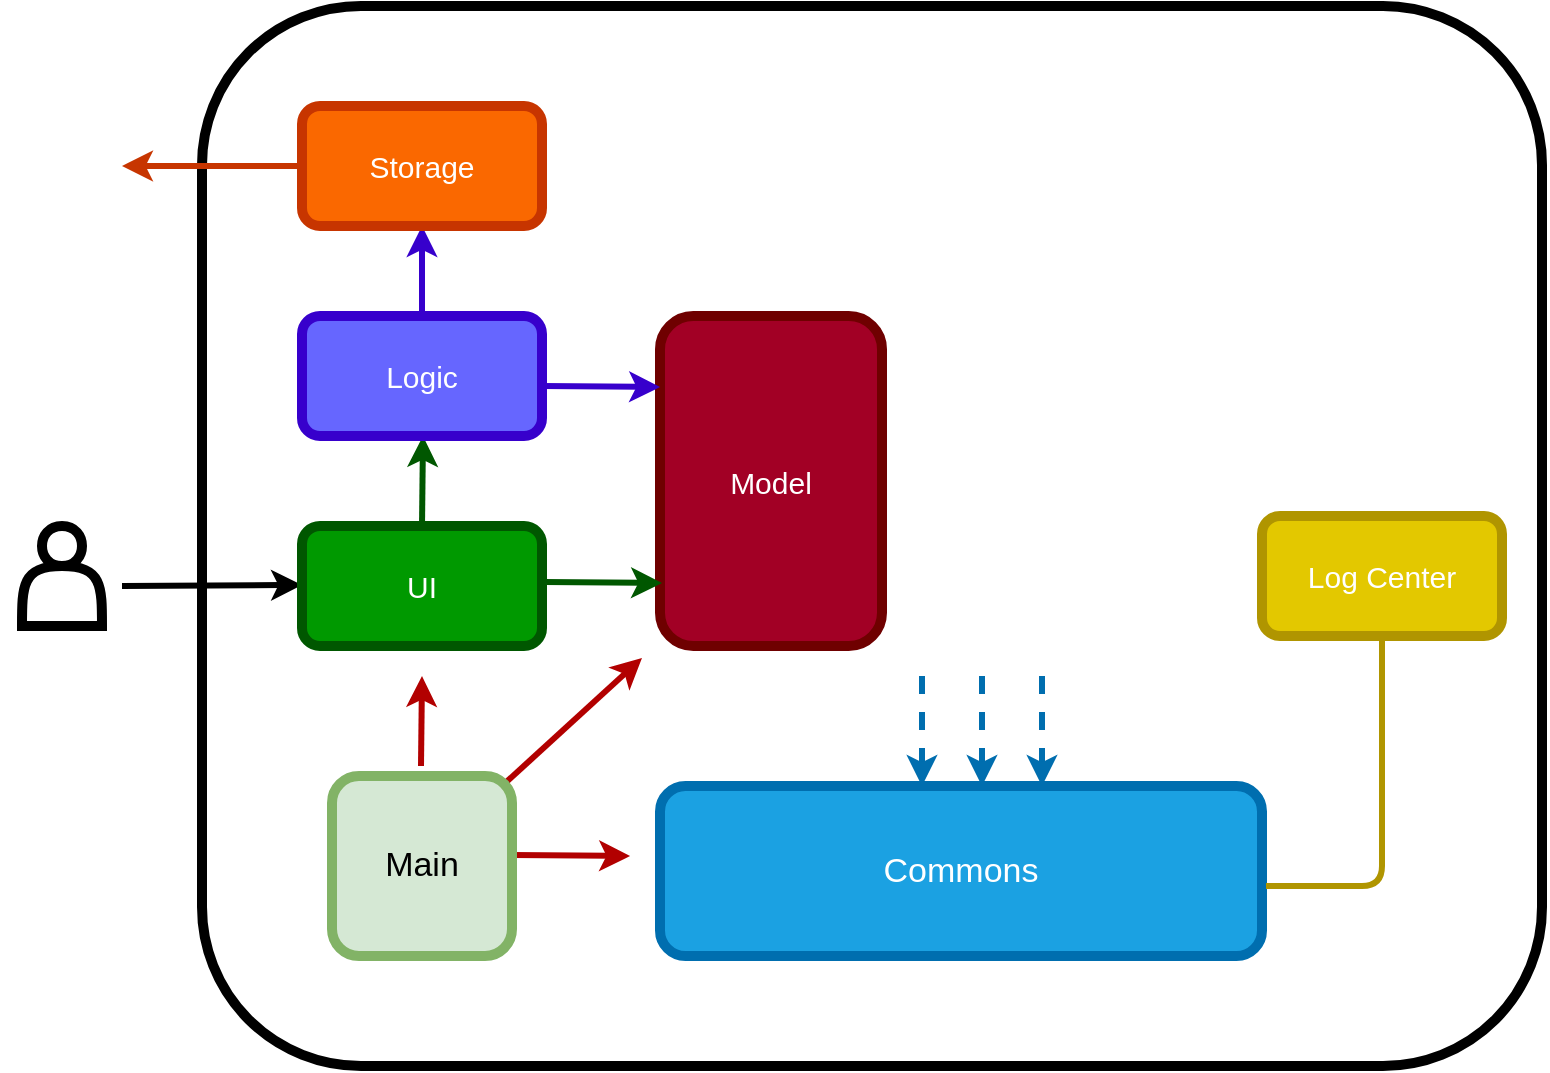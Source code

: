 <mxfile version="12.9.9" type="device"><diagram id="wmLIjxdVzlYNPfMaYZ9C" name="Page-1"><mxGraphModel dx="786" dy="536" grid="1" gridSize="10" guides="1" tooltips="1" connect="1" arrows="1" fold="1" page="1" pageScale="1" pageWidth="827" pageHeight="1169" math="0" shadow="0"><root><mxCell id="0"/><mxCell id="1" parent="0"/><mxCell id="KYCHcNS6VOyuJXbe7Ak7-1" value="" style="rounded=1;whiteSpace=wrap;html=1;strokeWidth=5;fontFamily=Helvetica;" parent="1" vertex="1"><mxGeometry x="140" y="40" width="670" height="530" as="geometry"/></mxCell><mxCell id="KYCHcNS6VOyuJXbe7Ak7-4" value="" style="shape=actor;whiteSpace=wrap;html=1;strokeWidth=5;fontFamily=Helvetica;" parent="1" vertex="1"><mxGeometry x="50" y="300" width="40" height="50" as="geometry"/></mxCell><mxCell id="KYCHcNS6VOyuJXbe7Ak7-5" value="" style="endArrow=classic;html=1;strokeWidth=3;fontFamily=Helvetica;" parent="1" edge="1"><mxGeometry width="50" height="50" relative="1" as="geometry"><mxPoint x="100" y="330" as="sourcePoint"/><mxPoint x="190" y="329.5" as="targetPoint"/></mxGeometry></mxCell><mxCell id="KYCHcNS6VOyuJXbe7Ak7-10" value="" style="endArrow=classic;html=1;strokeWidth=3;exitX=0.5;exitY=0;exitDx=0;exitDy=0;fillColor=#008a00;strokeColor=#005700;fontFamily=Helvetica;" parent="1" edge="1"><mxGeometry width="50" height="50" relative="1" as="geometry"><mxPoint x="250.0" y="300" as="sourcePoint"/><mxPoint x="250.5" y="255" as="targetPoint"/></mxGeometry></mxCell><mxCell id="KYCHcNS6VOyuJXbe7Ak7-12" value="" style="endArrow=classic;html=1;strokeWidth=3;entryX=0.5;entryY=1;entryDx=0;entryDy=0;exitX=0.5;exitY=0;exitDx=0;exitDy=0;fillColor=#f0a30a;strokeColor=#3700CC;fontFamily=Helvetica;" parent="1" edge="1"><mxGeometry width="50" height="50" relative="1" as="geometry"><mxPoint x="250.0" y="195.0" as="sourcePoint"/><mxPoint x="250.0" y="150.0" as="targetPoint"/></mxGeometry></mxCell><mxCell id="KYCHcNS6VOyuJXbe7Ak7-14" value="&lt;font style=&quot;font-size: 15px&quot;&gt;Model&lt;/font&gt;" style="rounded=1;whiteSpace=wrap;html=1;strokeWidth=5;fillColor=#a20025;strokeColor=#6F0000;fontColor=#ffffff;fontFamily=Helvetica;" parent="1" vertex="1"><mxGeometry x="369" y="195" width="111" height="165" as="geometry"/></mxCell><mxCell id="KYCHcNS6VOyuJXbe7Ak7-15" value="" style="endArrow=classic;html=1;strokeWidth=3;exitX=1.008;exitY=0.4;exitDx=0;exitDy=0;exitPerimeter=0;fillColor=#008a00;strokeColor=#005700;fontFamily=Helvetica;" parent="1" edge="1"><mxGeometry width="50" height="50" relative="1" as="geometry"><mxPoint x="310.96" y="328" as="sourcePoint"/><mxPoint x="370" y="328.5" as="targetPoint"/></mxGeometry></mxCell><mxCell id="KYCHcNS6VOyuJXbe7Ak7-16" value="" style="endArrow=classic;html=1;strokeWidth=3;exitX=1.008;exitY=0.4;exitDx=0;exitDy=0;exitPerimeter=0;fillColor=#f0a30a;strokeColor=#3700CC;fontFamily=Helvetica;" parent="1" edge="1"><mxGeometry width="50" height="50" relative="1" as="geometry"><mxPoint x="310.0" y="230" as="sourcePoint"/><mxPoint x="369.04" y="230.5" as="targetPoint"/></mxGeometry></mxCell><mxCell id="KYCHcNS6VOyuJXbe7Ak7-20" value="" style="endArrow=classic;html=1;strokeWidth=3;exitX=0;exitY=0.5;exitDx=0;exitDy=0;entryX=1;entryY=0.5;entryDx=0;entryDy=0;fillColor=#fa6800;strokeColor=#C73500;fontFamily=Helvetica;" parent="1" edge="1"><mxGeometry width="50" height="50" relative="1" as="geometry"><mxPoint x="190.0" y="120" as="sourcePoint"/><mxPoint x="100" y="120" as="targetPoint"/><Array as="points"><mxPoint x="100" y="120"/></Array></mxGeometry></mxCell><mxCell id="KYCHcNS6VOyuJXbe7Ak7-22" value="" style="endArrow=classic;html=1;strokeWidth=3;exitX=1.008;exitY=0.4;exitDx=0;exitDy=0;exitPerimeter=0;fillColor=#e51400;strokeColor=#B20000;fontFamily=Helvetica;" parent="1" edge="1"><mxGeometry width="50" height="50" relative="1" as="geometry"><mxPoint x="290.0" y="430" as="sourcePoint"/><mxPoint x="360" y="366" as="targetPoint"/></mxGeometry></mxCell><mxCell id="KYCHcNS6VOyuJXbe7Ak7-23" value="" style="endArrow=classic;html=1;strokeWidth=3;exitX=0.5;exitY=0;exitDx=0;exitDy=0;fillColor=#e51400;strokeColor=#B20000;fontFamily=Helvetica;" parent="1" edge="1"><mxGeometry width="50" height="50" relative="1" as="geometry"><mxPoint x="249.5" y="420" as="sourcePoint"/><mxPoint x="250" y="375" as="targetPoint"/></mxGeometry></mxCell><mxCell id="KYCHcNS6VOyuJXbe7Ak7-24" value="" style="endArrow=classic;html=1;strokeWidth=3;exitX=1.008;exitY=0.4;exitDx=0;exitDy=0;exitPerimeter=0;fillColor=#e51400;strokeColor=#B20000;fontFamily=Helvetica;" parent="1" edge="1"><mxGeometry width="50" height="50" relative="1" as="geometry"><mxPoint x="295.0" y="464.5" as="sourcePoint"/><mxPoint x="354.04" y="465" as="targetPoint"/></mxGeometry></mxCell><mxCell id="KYCHcNS6VOyuJXbe7Ak7-25" value="&lt;font style=&quot;font-size: 17px&quot;&gt;Commons&lt;/font&gt;" style="rounded=1;whiteSpace=wrap;html=1;strokeWidth=5;fillColor=#1ba1e2;strokeColor=#006EAF;fontColor=#ffffff;fontFamily=Helvetica;" parent="1" vertex="1"><mxGeometry x="369" y="430" width="301" height="85" as="geometry"/></mxCell><mxCell id="KYCHcNS6VOyuJXbe7Ak7-30" value="" style="endArrow=classic;html=1;strokeWidth=3;dashed=1;fillColor=#1ba1e2;strokeColor=#006EAF;fontFamily=Helvetica;" parent="1" edge="1"><mxGeometry width="50" height="50" relative="1" as="geometry"><mxPoint x="500" y="375" as="sourcePoint"/><mxPoint x="500.0" y="430" as="targetPoint"/></mxGeometry></mxCell><mxCell id="KYCHcNS6VOyuJXbe7Ak7-31" value="" style="endArrow=classic;html=1;strokeWidth=3;dashed=1;fillColor=#1ba1e2;strokeColor=#006EAF;fontFamily=Helvetica;" parent="1" edge="1"><mxGeometry width="50" height="50" relative="1" as="geometry"><mxPoint x="530.0" y="375" as="sourcePoint"/><mxPoint x="530.0" y="430" as="targetPoint"/></mxGeometry></mxCell><mxCell id="KYCHcNS6VOyuJXbe7Ak7-32" value="" style="endArrow=classic;html=1;strokeWidth=3;dashed=1;fillColor=#1ba1e2;strokeColor=#006EAF;fontFamily=Helvetica;" parent="1" edge="1"><mxGeometry width="50" height="50" relative="1" as="geometry"><mxPoint x="560.0" y="375" as="sourcePoint"/><mxPoint x="560.0" y="430" as="targetPoint"/></mxGeometry></mxCell><mxCell id="KYCHcNS6VOyuJXbe7Ak7-33" value="" style="endArrow=none;html=1;strokeWidth=3;entryX=0.5;entryY=1;entryDx=0;entryDy=0;fillColor=#e3c800;strokeColor=#B09500;fontFamily=Helvetica;" parent="1" target="KYCHcNS6VOyuJXbe7Ak7-38" edge="1"><mxGeometry width="50" height="50" relative="1" as="geometry"><mxPoint x="672" y="480" as="sourcePoint"/><mxPoint x="760" y="360" as="targetPoint"/><Array as="points"><mxPoint x="680" y="480"/><mxPoint x="730" y="480"/></Array></mxGeometry></mxCell><mxCell id="KYCHcNS6VOyuJXbe7Ak7-35" value="&lt;font style=&quot;font-size: 15px&quot;&gt;UI&lt;/font&gt;" style="rounded=1;whiteSpace=wrap;html=1;strokeWidth=5;fillColor=#009900;strokeColor=#005700;fontColor=#ffffff;fontFamily=Helvetica;" parent="1" vertex="1"><mxGeometry x="190" y="300" width="120" height="60" as="geometry"/></mxCell><mxCell id="KYCHcNS6VOyuJXbe7Ak7-36" value="&lt;font style=&quot;font-size: 15px&quot;&gt;Logic&lt;/font&gt;" style="rounded=1;whiteSpace=wrap;html=1;strokeWidth=5;fillColor=#6666FF;strokeColor=#3700CC;fontColor=#ffffff;fontFamily=Helvetica;" parent="1" vertex="1"><mxGeometry x="190" y="195" width="120" height="60" as="geometry"/></mxCell><mxCell id="KYCHcNS6VOyuJXbe7Ak7-37" value="&lt;font style=&quot;font-size: 15px&quot;&gt;Storage&lt;/font&gt;" style="rounded=1;whiteSpace=wrap;html=1;strokeWidth=5;fillColor=#fa6800;strokeColor=#C73500;fontColor=#ffffff;fontFamily=Helvetica;" parent="1" vertex="1"><mxGeometry x="190" y="90" width="120" height="60" as="geometry"/></mxCell><mxCell id="KYCHcNS6VOyuJXbe7Ak7-38" value="&lt;font style=&quot;font-size: 15px&quot;&gt;&lt;font&gt;Log Center&lt;/font&gt;&lt;br&gt;&lt;/font&gt;" style="rounded=1;whiteSpace=wrap;html=1;strokeWidth=5;fillColor=#e3c800;strokeColor=#B09500;fontColor=#ffffff;fontFamily=Helvetica;" parent="1" vertex="1"><mxGeometry x="670" y="295" width="120" height="60" as="geometry"/></mxCell><mxCell id="KYCHcNS6VOyuJXbe7Ak7-41" value="" style="shape=image;html=1;verticalAlign=top;verticalLabelPosition=bottom;labelBackgroundColor=#ffffff;imageAspect=0;aspect=fixed;image=https://cdn0.iconfinder.com/data/icons/very-basic-android-l-lollipop-icon-pack/24/document-128.png;rounded=1;strokeWidth=5;fontFamily=Helvetica;" parent="1" vertex="1"><mxGeometry x="39.25" y="88.5" width="61.5" height="61.5" as="geometry"/></mxCell><mxCell id="KYCHcNS6VOyuJXbe7Ak7-21" value="&lt;font style=&quot;font-size: 17px&quot;&gt;Main&lt;/font&gt;" style="rounded=1;whiteSpace=wrap;html=1;strokeWidth=5;fillColor=#d5e8d4;strokeColor=#82b366;fontFamily=Helvetica;" parent="1" vertex="1"><mxGeometry x="205" y="425" width="90" height="90" as="geometry"/></mxCell></root></mxGraphModel></diagram></mxfile>
